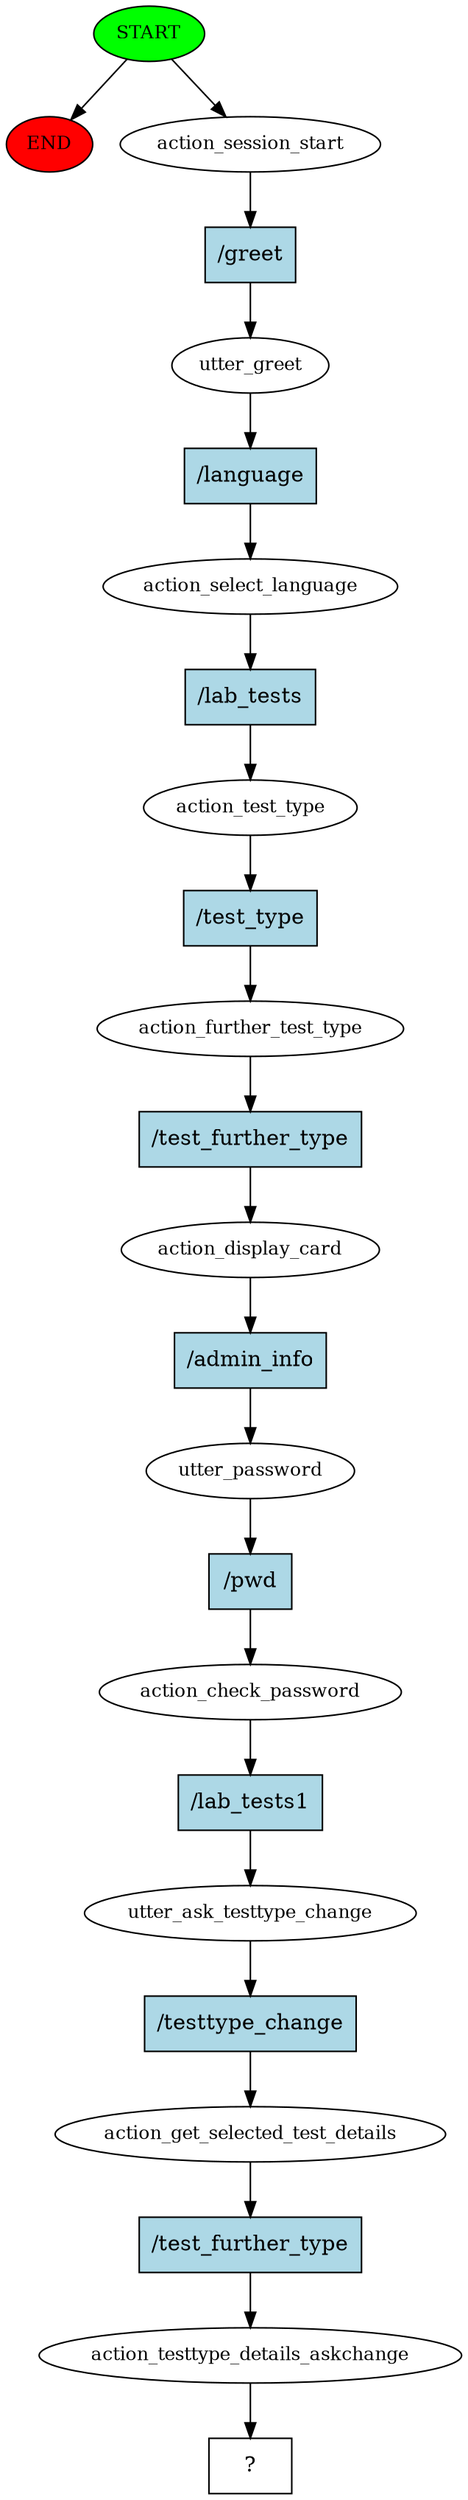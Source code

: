digraph  {
0 [class="start active", fillcolor=green, fontsize=12, label=START, style=filled];
"-1" [class=end, fillcolor=red, fontsize=12, label=END, style=filled];
1 [class=active, fontsize=12, label=action_session_start];
2 [class=active, fontsize=12, label=utter_greet];
3 [class=active, fontsize=12, label=action_select_language];
4 [class=active, fontsize=12, label=action_test_type];
5 [class=active, fontsize=12, label=action_further_test_type];
6 [class=active, fontsize=12, label=action_display_card];
7 [class=active, fontsize=12, label=utter_password];
8 [class=active, fontsize=12, label=action_check_password];
9 [class=active, fontsize=12, label=utter_ask_testtype_change];
10 [class=active, fontsize=12, label=action_get_selected_test_details];
11 [class=active, fontsize=12, label=action_testtype_details_askchange];
12 [class="intent dashed active", label="  ?  ", shape=rect];
13 [class="intent active", fillcolor=lightblue, label="/greet", shape=rect, style=filled];
14 [class="intent active", fillcolor=lightblue, label="/language", shape=rect, style=filled];
15 [class="intent active", fillcolor=lightblue, label="/lab_tests", shape=rect, style=filled];
16 [class="intent active", fillcolor=lightblue, label="/test_type", shape=rect, style=filled];
17 [class="intent active", fillcolor=lightblue, label="/test_further_type", shape=rect, style=filled];
18 [class="intent active", fillcolor=lightblue, label="/admin_info", shape=rect, style=filled];
19 [class="intent active", fillcolor=lightblue, label="/pwd", shape=rect, style=filled];
20 [class="intent active", fillcolor=lightblue, label="/lab_tests1", shape=rect, style=filled];
21 [class="intent active", fillcolor=lightblue, label="/testtype_change", shape=rect, style=filled];
22 [class="intent active", fillcolor=lightblue, label="/test_further_type", shape=rect, style=filled];
0 -> "-1"  [class="", key=NONE, label=""];
0 -> 1  [class=active, key=NONE, label=""];
1 -> 13  [class=active, key=0];
2 -> 14  [class=active, key=0];
3 -> 15  [class=active, key=0];
4 -> 16  [class=active, key=0];
5 -> 17  [class=active, key=0];
6 -> 18  [class=active, key=0];
7 -> 19  [class=active, key=0];
8 -> 20  [class=active, key=0];
9 -> 21  [class=active, key=0];
10 -> 22  [class=active, key=0];
11 -> 12  [class=active, key=NONE, label=""];
13 -> 2  [class=active, key=0];
14 -> 3  [class=active, key=0];
15 -> 4  [class=active, key=0];
16 -> 5  [class=active, key=0];
17 -> 6  [class=active, key=0];
18 -> 7  [class=active, key=0];
19 -> 8  [class=active, key=0];
20 -> 9  [class=active, key=0];
21 -> 10  [class=active, key=0];
22 -> 11  [class=active, key=0];
}
